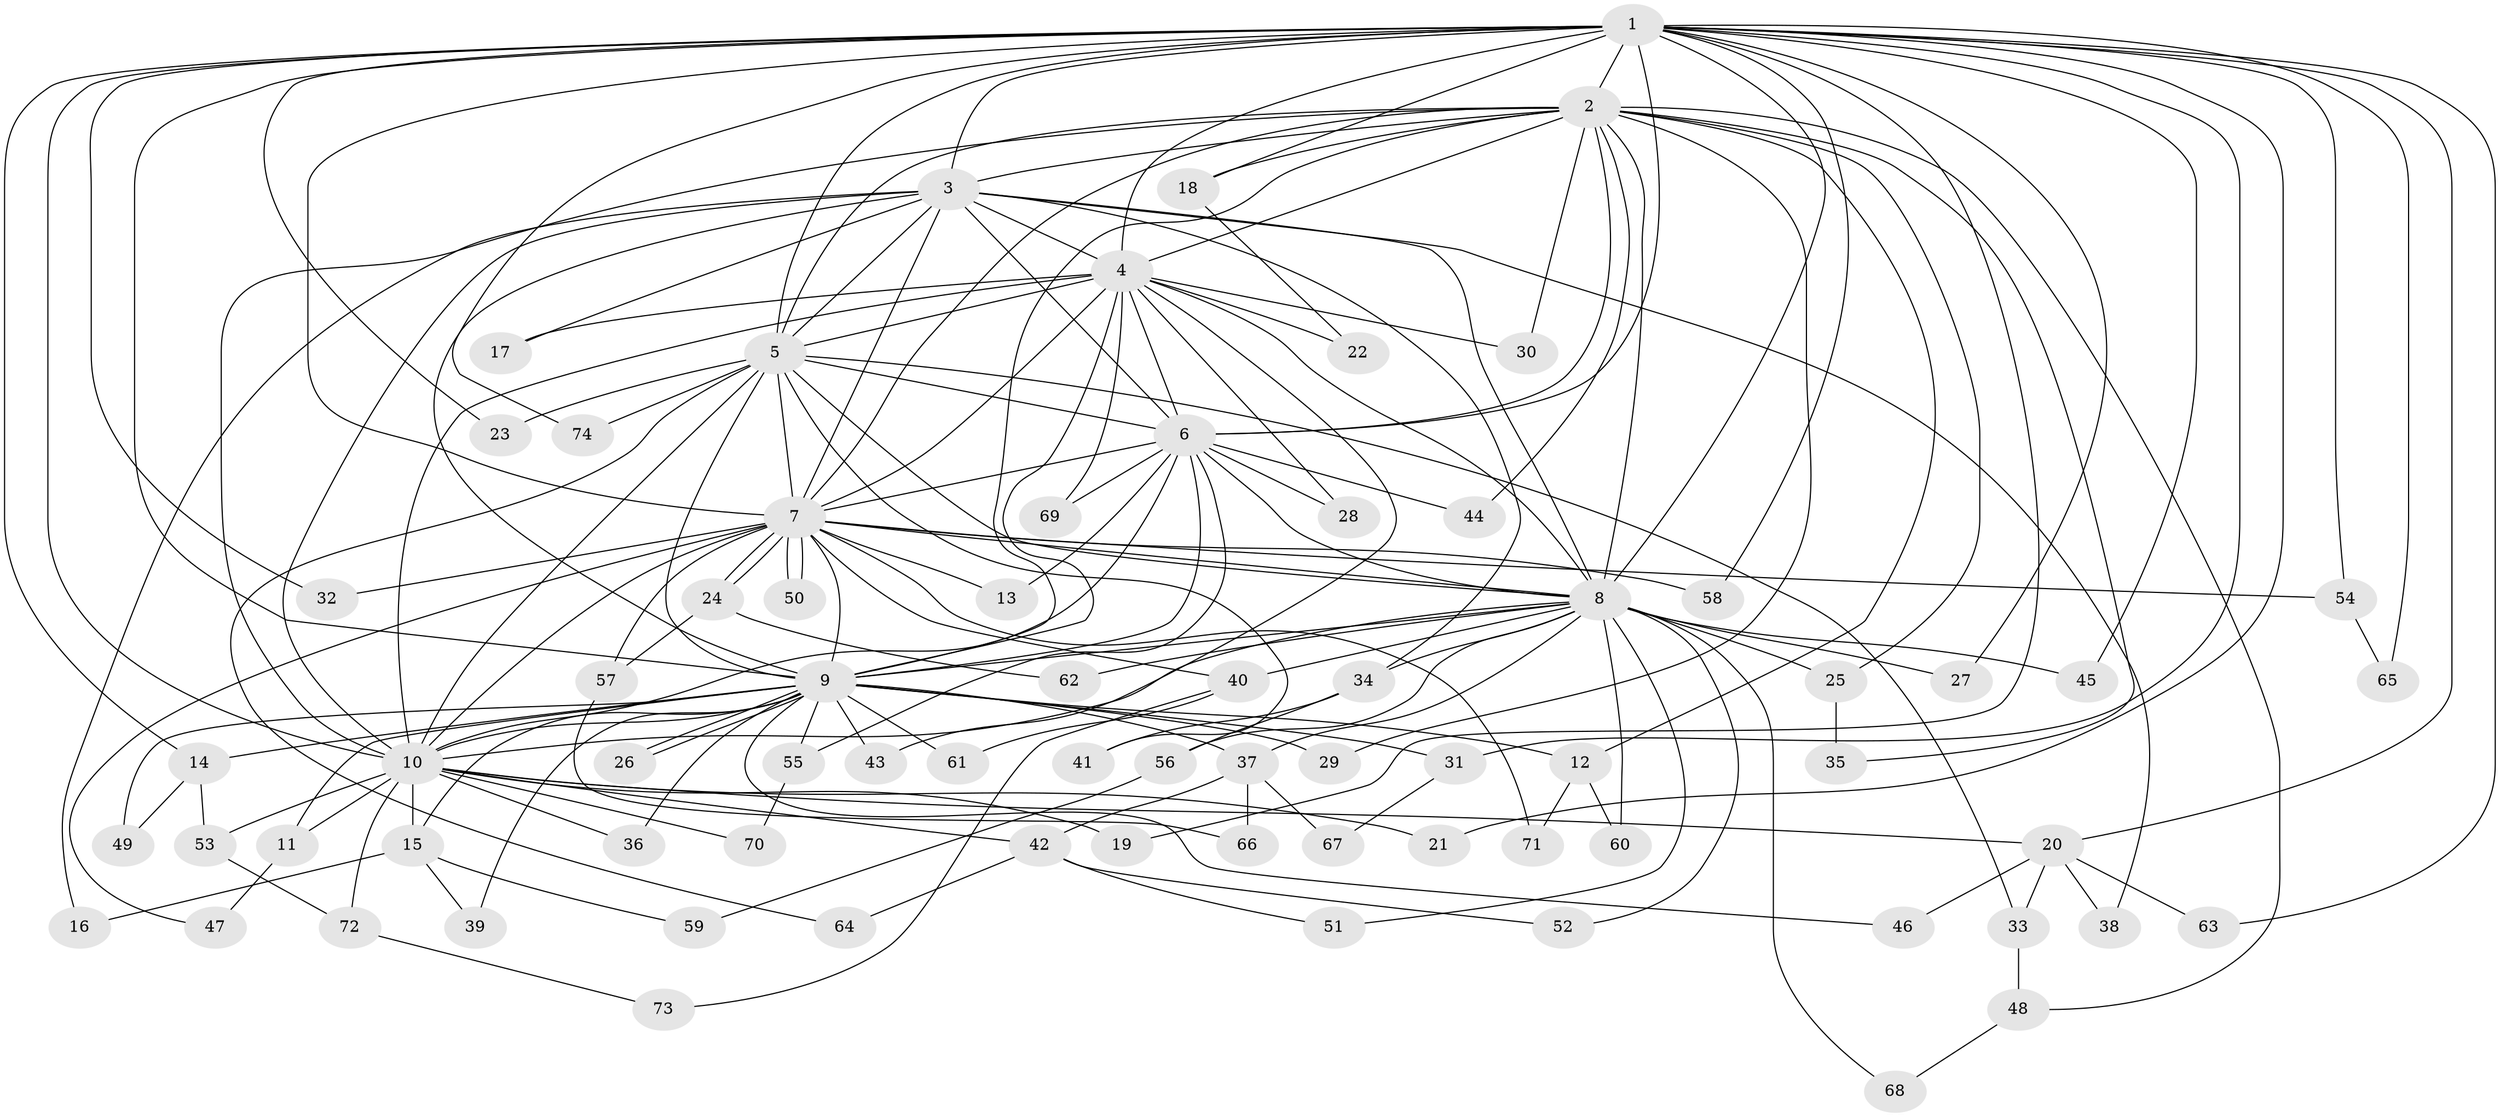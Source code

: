 // Generated by graph-tools (version 1.1) at 2025/34/03/09/25 02:34:57]
// undirected, 74 vertices, 173 edges
graph export_dot {
graph [start="1"]
  node [color=gray90,style=filled];
  1;
  2;
  3;
  4;
  5;
  6;
  7;
  8;
  9;
  10;
  11;
  12;
  13;
  14;
  15;
  16;
  17;
  18;
  19;
  20;
  21;
  22;
  23;
  24;
  25;
  26;
  27;
  28;
  29;
  30;
  31;
  32;
  33;
  34;
  35;
  36;
  37;
  38;
  39;
  40;
  41;
  42;
  43;
  44;
  45;
  46;
  47;
  48;
  49;
  50;
  51;
  52;
  53;
  54;
  55;
  56;
  57;
  58;
  59;
  60;
  61;
  62;
  63;
  64;
  65;
  66;
  67;
  68;
  69;
  70;
  71;
  72;
  73;
  74;
  1 -- 2;
  1 -- 3;
  1 -- 4;
  1 -- 5;
  1 -- 6;
  1 -- 7;
  1 -- 8;
  1 -- 9;
  1 -- 10;
  1 -- 14;
  1 -- 18;
  1 -- 19;
  1 -- 20;
  1 -- 21;
  1 -- 23;
  1 -- 27;
  1 -- 31;
  1 -- 32;
  1 -- 45;
  1 -- 54;
  1 -- 58;
  1 -- 63;
  1 -- 65;
  1 -- 74;
  2 -- 3;
  2 -- 4;
  2 -- 5;
  2 -- 6;
  2 -- 7;
  2 -- 8;
  2 -- 9;
  2 -- 10;
  2 -- 12;
  2 -- 18;
  2 -- 25;
  2 -- 29;
  2 -- 30;
  2 -- 35;
  2 -- 44;
  2 -- 48;
  3 -- 4;
  3 -- 5;
  3 -- 6;
  3 -- 7;
  3 -- 8;
  3 -- 9;
  3 -- 10;
  3 -- 16;
  3 -- 17;
  3 -- 34;
  3 -- 38;
  4 -- 5;
  4 -- 6;
  4 -- 7;
  4 -- 8;
  4 -- 9;
  4 -- 10;
  4 -- 17;
  4 -- 22;
  4 -- 28;
  4 -- 30;
  4 -- 43;
  4 -- 69;
  5 -- 6;
  5 -- 7;
  5 -- 8;
  5 -- 9;
  5 -- 10;
  5 -- 23;
  5 -- 33;
  5 -- 41;
  5 -- 64;
  5 -- 74;
  6 -- 7;
  6 -- 8;
  6 -- 9;
  6 -- 10;
  6 -- 13;
  6 -- 28;
  6 -- 44;
  6 -- 55;
  6 -- 69;
  7 -- 8;
  7 -- 9;
  7 -- 10;
  7 -- 13;
  7 -- 24;
  7 -- 24;
  7 -- 32;
  7 -- 40;
  7 -- 47;
  7 -- 50;
  7 -- 50;
  7 -- 54;
  7 -- 57;
  7 -- 58;
  7 -- 71;
  8 -- 9;
  8 -- 10;
  8 -- 25;
  8 -- 27;
  8 -- 34;
  8 -- 37;
  8 -- 40;
  8 -- 45;
  8 -- 51;
  8 -- 52;
  8 -- 56;
  8 -- 60;
  8 -- 62;
  8 -- 68;
  9 -- 10;
  9 -- 11;
  9 -- 12;
  9 -- 14;
  9 -- 15;
  9 -- 26;
  9 -- 26;
  9 -- 29;
  9 -- 31;
  9 -- 36;
  9 -- 37;
  9 -- 39;
  9 -- 43;
  9 -- 46;
  9 -- 49;
  9 -- 55;
  9 -- 61;
  10 -- 11;
  10 -- 15;
  10 -- 19;
  10 -- 20;
  10 -- 21;
  10 -- 36;
  10 -- 42;
  10 -- 53;
  10 -- 70;
  10 -- 72;
  11 -- 47;
  12 -- 60;
  12 -- 71;
  14 -- 49;
  14 -- 53;
  15 -- 16;
  15 -- 39;
  15 -- 59;
  18 -- 22;
  20 -- 33;
  20 -- 38;
  20 -- 46;
  20 -- 63;
  24 -- 57;
  24 -- 62;
  25 -- 35;
  31 -- 67;
  33 -- 48;
  34 -- 41;
  34 -- 56;
  37 -- 42;
  37 -- 66;
  37 -- 67;
  40 -- 61;
  40 -- 73;
  42 -- 51;
  42 -- 52;
  42 -- 64;
  48 -- 68;
  53 -- 72;
  54 -- 65;
  55 -- 70;
  56 -- 59;
  57 -- 66;
  72 -- 73;
}
